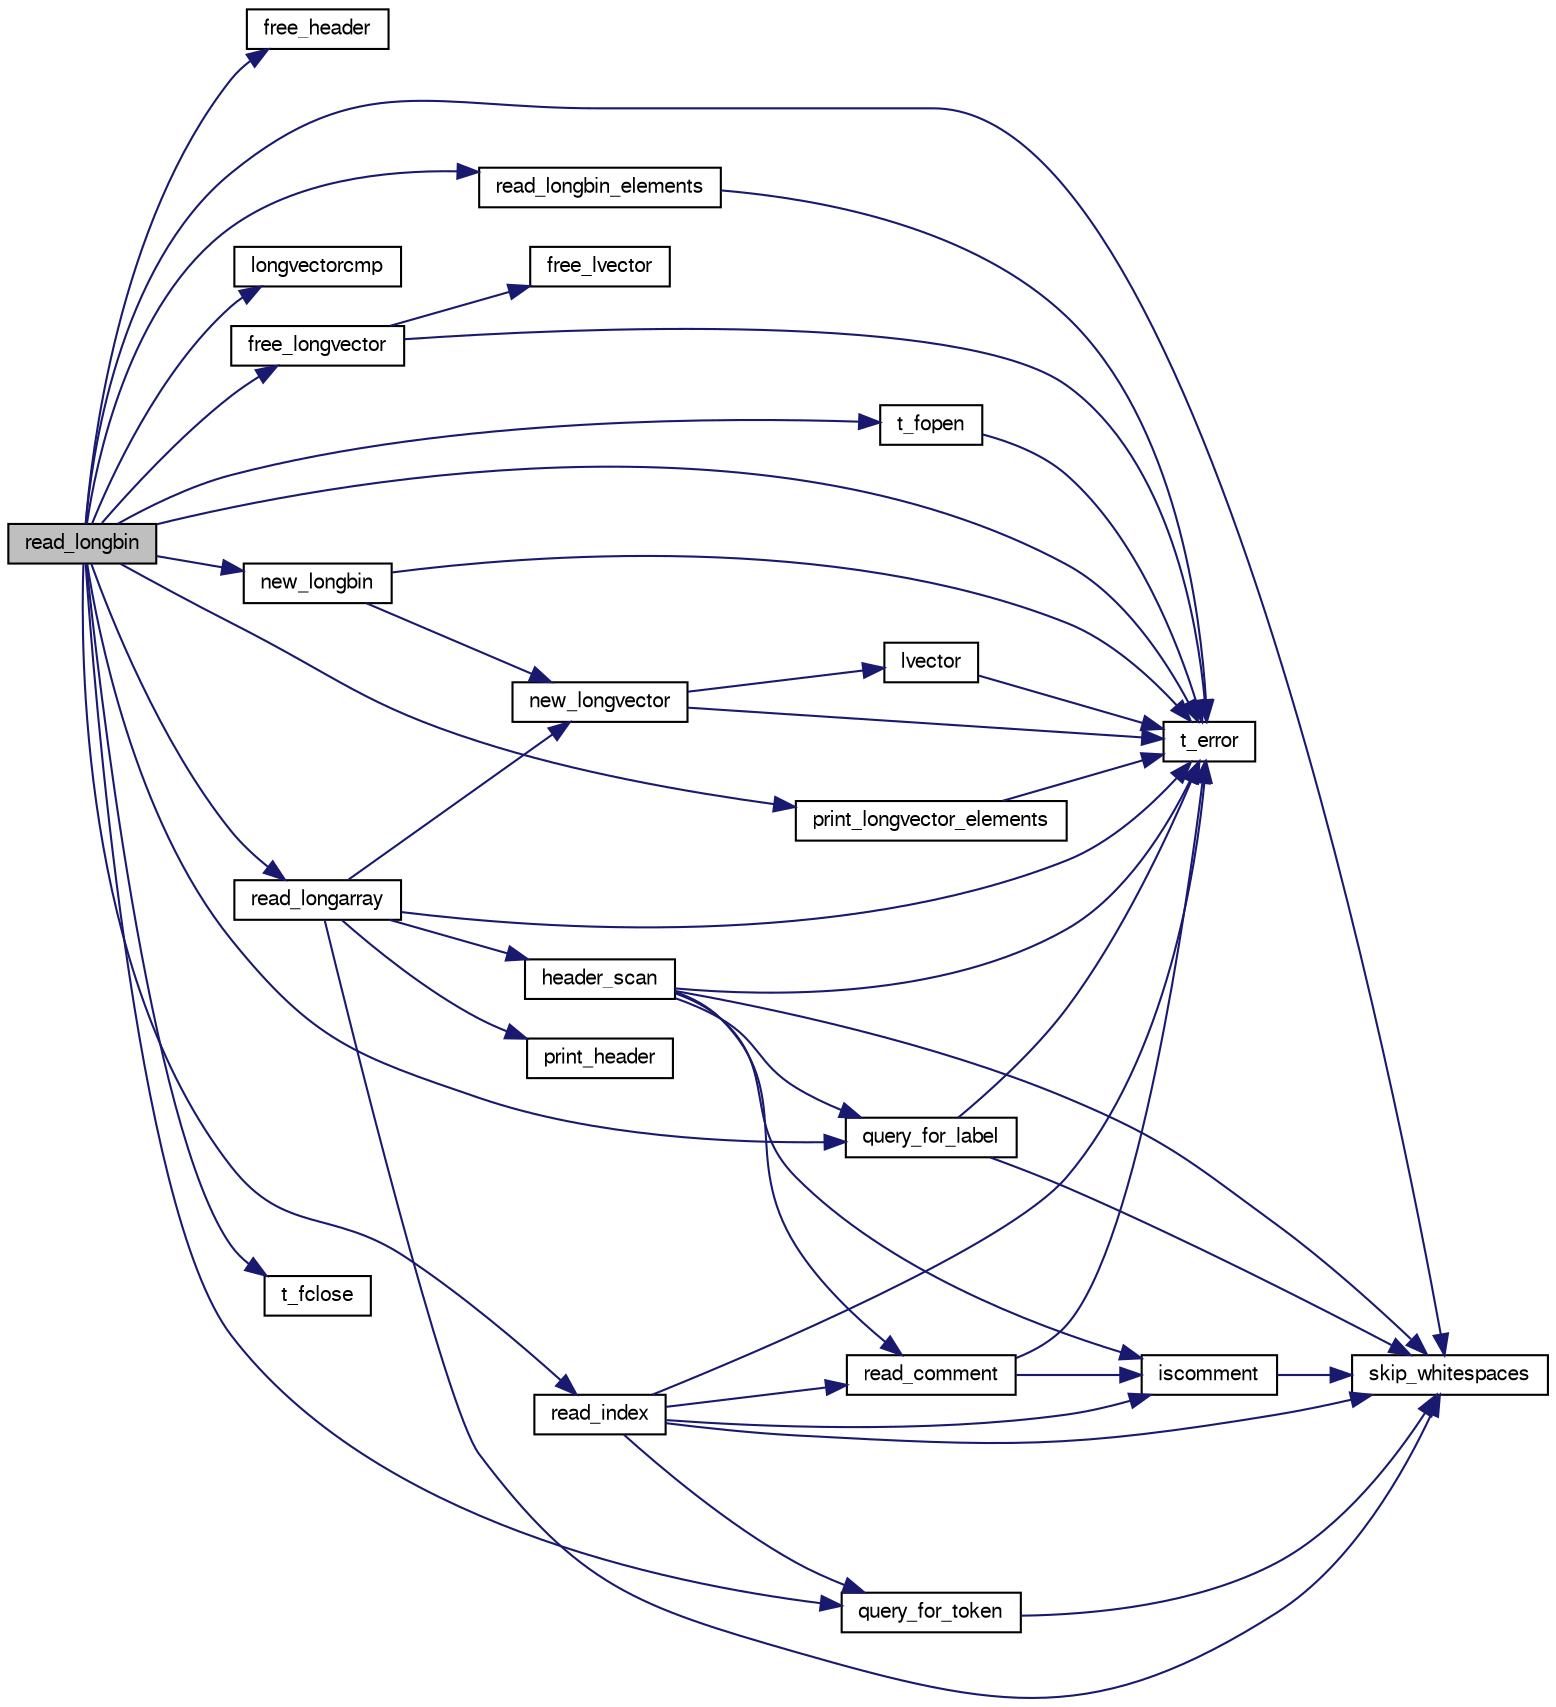 digraph "read_longbin"
{
  bgcolor="transparent";
  edge [fontname="FreeSans",fontsize="10",labelfontname="FreeSans",labelfontsize="10"];
  node [fontname="FreeSans",fontsize="10",shape=record];
  rankdir="LR";
  Node1 [label="read_longbin",height=0.2,width=0.4,color="black", fillcolor="grey75", style="filled" fontcolor="black"];
  Node1 -> Node2 [color="midnightblue",fontsize="10",style="solid"];
  Node2 [label="free_header",height=0.2,width=0.4,color="black",URL="$alloc_8c.html#ab34729f5dfee5755cc6a29fdadc39e08"];
  Node1 -> Node3 [color="midnightblue",fontsize="10",style="solid"];
  Node3 [label="free_longvector",height=0.2,width=0.4,color="black",URL="$alloc_8c.html#a04fde7eac99d9b9020b658a49670f86c"];
  Node3 -> Node4 [color="midnightblue",fontsize="10",style="solid"];
  Node4 [label="free_lvector",height=0.2,width=0.4,color="black",URL="$alloc_8c.html#a06786bf777613d3724c0f5e8425a03af"];
  Node3 -> Node5 [color="midnightblue",fontsize="10",style="solid"];
  Node5 [label="t_error",height=0.2,width=0.4,color="black",URL="$error_8c.html#af79ef7c6656ef0f3d2786e2b09c1755f"];
  Node1 -> Node6 [color="midnightblue",fontsize="10",style="solid"];
  Node6 [label="longvectorcmp",height=0.2,width=0.4,color="black",URL="$t__io_8c.html#aba00095bcd8cdbeab6a3472b9151f608"];
  Node1 -> Node7 [color="midnightblue",fontsize="10",style="solid"];
  Node7 [label="new_longbin",height=0.2,width=0.4,color="black",URL="$alloc_8c.html#afb274db51d2c240d31e4620e7bd4f029"];
  Node7 -> Node8 [color="midnightblue",fontsize="10",style="solid"];
  Node8 [label="new_longvector",height=0.2,width=0.4,color="black",URL="$alloc_8c.html#a85853f82d1b0df7d49c675476f31c68f"];
  Node8 -> Node9 [color="midnightblue",fontsize="10",style="solid"];
  Node9 [label="lvector",height=0.2,width=0.4,color="black",URL="$alloc_8c.html#af4f505f2dcb9ffd8fb12a7750b38b7e5"];
  Node9 -> Node5 [color="midnightblue",fontsize="10",style="solid"];
  Node8 -> Node5 [color="midnightblue",fontsize="10",style="solid"];
  Node7 -> Node5 [color="midnightblue",fontsize="10",style="solid"];
  Node1 -> Node10 [color="midnightblue",fontsize="10",style="solid"];
  Node10 [label="print_longvector_elements",height=0.2,width=0.4,color="black",URL="$t__io_8c.html#a75c11a64eb81ea6278843ca4c134d7da"];
  Node10 -> Node5 [color="midnightblue",fontsize="10",style="solid"];
  Node1 -> Node11 [color="midnightblue",fontsize="10",style="solid"];
  Node11 [label="query_for_label",height=0.2,width=0.4,color="black",URL="$t__io_8c.html#acb404df2728e7f58f17a304f56e261d5"];
  Node11 -> Node12 [color="midnightblue",fontsize="10",style="solid"];
  Node12 [label="skip_whitespaces",height=0.2,width=0.4,color="black",URL="$t__io_8c.html#a52f4f85b1ef75f4ccd947da5d1a28af6"];
  Node11 -> Node5 [color="midnightblue",fontsize="10",style="solid"];
  Node1 -> Node13 [color="midnightblue",fontsize="10",style="solid"];
  Node13 [label="query_for_token",height=0.2,width=0.4,color="black",URL="$t__io_8c.html#accb5bbd1a0ed2479fdc1de3a0ae375b5"];
  Node13 -> Node12 [color="midnightblue",fontsize="10",style="solid"];
  Node1 -> Node14 [color="midnightblue",fontsize="10",style="solid"];
  Node14 [label="read_index",height=0.2,width=0.4,color="black",URL="$t__io_8c.html#a4b849b51d19c0c7eb0d3f6517513bb17"];
  Node14 -> Node15 [color="midnightblue",fontsize="10",style="solid"];
  Node15 [label="iscomment",height=0.2,width=0.4,color="black",URL="$t__io_8c.html#a7c23c08c6ea72264dc91ddab0d36e918"];
  Node15 -> Node12 [color="midnightblue",fontsize="10",style="solid"];
  Node14 -> Node13 [color="midnightblue",fontsize="10",style="solid"];
  Node14 -> Node16 [color="midnightblue",fontsize="10",style="solid"];
  Node16 [label="read_comment",height=0.2,width=0.4,color="black",URL="$t__io_8c.html#a8b4a8b2cd01f0fb435ec5e7340f80d87"];
  Node16 -> Node15 [color="midnightblue",fontsize="10",style="solid"];
  Node16 -> Node5 [color="midnightblue",fontsize="10",style="solid"];
  Node14 -> Node12 [color="midnightblue",fontsize="10",style="solid"];
  Node14 -> Node5 [color="midnightblue",fontsize="10",style="solid"];
  Node1 -> Node17 [color="midnightblue",fontsize="10",style="solid"];
  Node17 [label="read_longarray",height=0.2,width=0.4,color="black",URL="$t__io_8c.html#a3f4d87a830d406eeab0127da1768223c"];
  Node17 -> Node18 [color="midnightblue",fontsize="10",style="solid"];
  Node18 [label="header_scan",height=0.2,width=0.4,color="black",URL="$t__io_8c.html#af433a9538cd3814bd8f400569204cc1f"];
  Node18 -> Node15 [color="midnightblue",fontsize="10",style="solid"];
  Node18 -> Node11 [color="midnightblue",fontsize="10",style="solid"];
  Node18 -> Node16 [color="midnightblue",fontsize="10",style="solid"];
  Node18 -> Node12 [color="midnightblue",fontsize="10",style="solid"];
  Node18 -> Node5 [color="midnightblue",fontsize="10",style="solid"];
  Node17 -> Node8 [color="midnightblue",fontsize="10",style="solid"];
  Node17 -> Node19 [color="midnightblue",fontsize="10",style="solid"];
  Node19 [label="print_header",height=0.2,width=0.4,color="black",URL="$t__io_8c.html#a5018217dd5fbb080ef3de64ac6ec68f7"];
  Node17 -> Node12 [color="midnightblue",fontsize="10",style="solid"];
  Node17 -> Node5 [color="midnightblue",fontsize="10",style="solid"];
  Node1 -> Node20 [color="midnightblue",fontsize="10",style="solid"];
  Node20 [label="read_longbin_elements",height=0.2,width=0.4,color="black",URL="$t__io_8c.html#a75289ae68c775734876f753f139aa99c"];
  Node20 -> Node5 [color="midnightblue",fontsize="10",style="solid"];
  Node1 -> Node12 [color="midnightblue",fontsize="10",style="solid"];
  Node1 -> Node5 [color="midnightblue",fontsize="10",style="solid"];
  Node1 -> Node21 [color="midnightblue",fontsize="10",style="solid"];
  Node21 [label="t_fclose",height=0.2,width=0.4,color="black",URL="$t__io_8c.html#afa95931383ff96048d6ec32f685a5f98"];
  Node1 -> Node22 [color="midnightblue",fontsize="10",style="solid"];
  Node22 [label="t_fopen",height=0.2,width=0.4,color="black",URL="$t__io_8c.html#af34ea3bc62c51f24c92b1fd2e9efe91a"];
  Node22 -> Node5 [color="midnightblue",fontsize="10",style="solid"];
}
